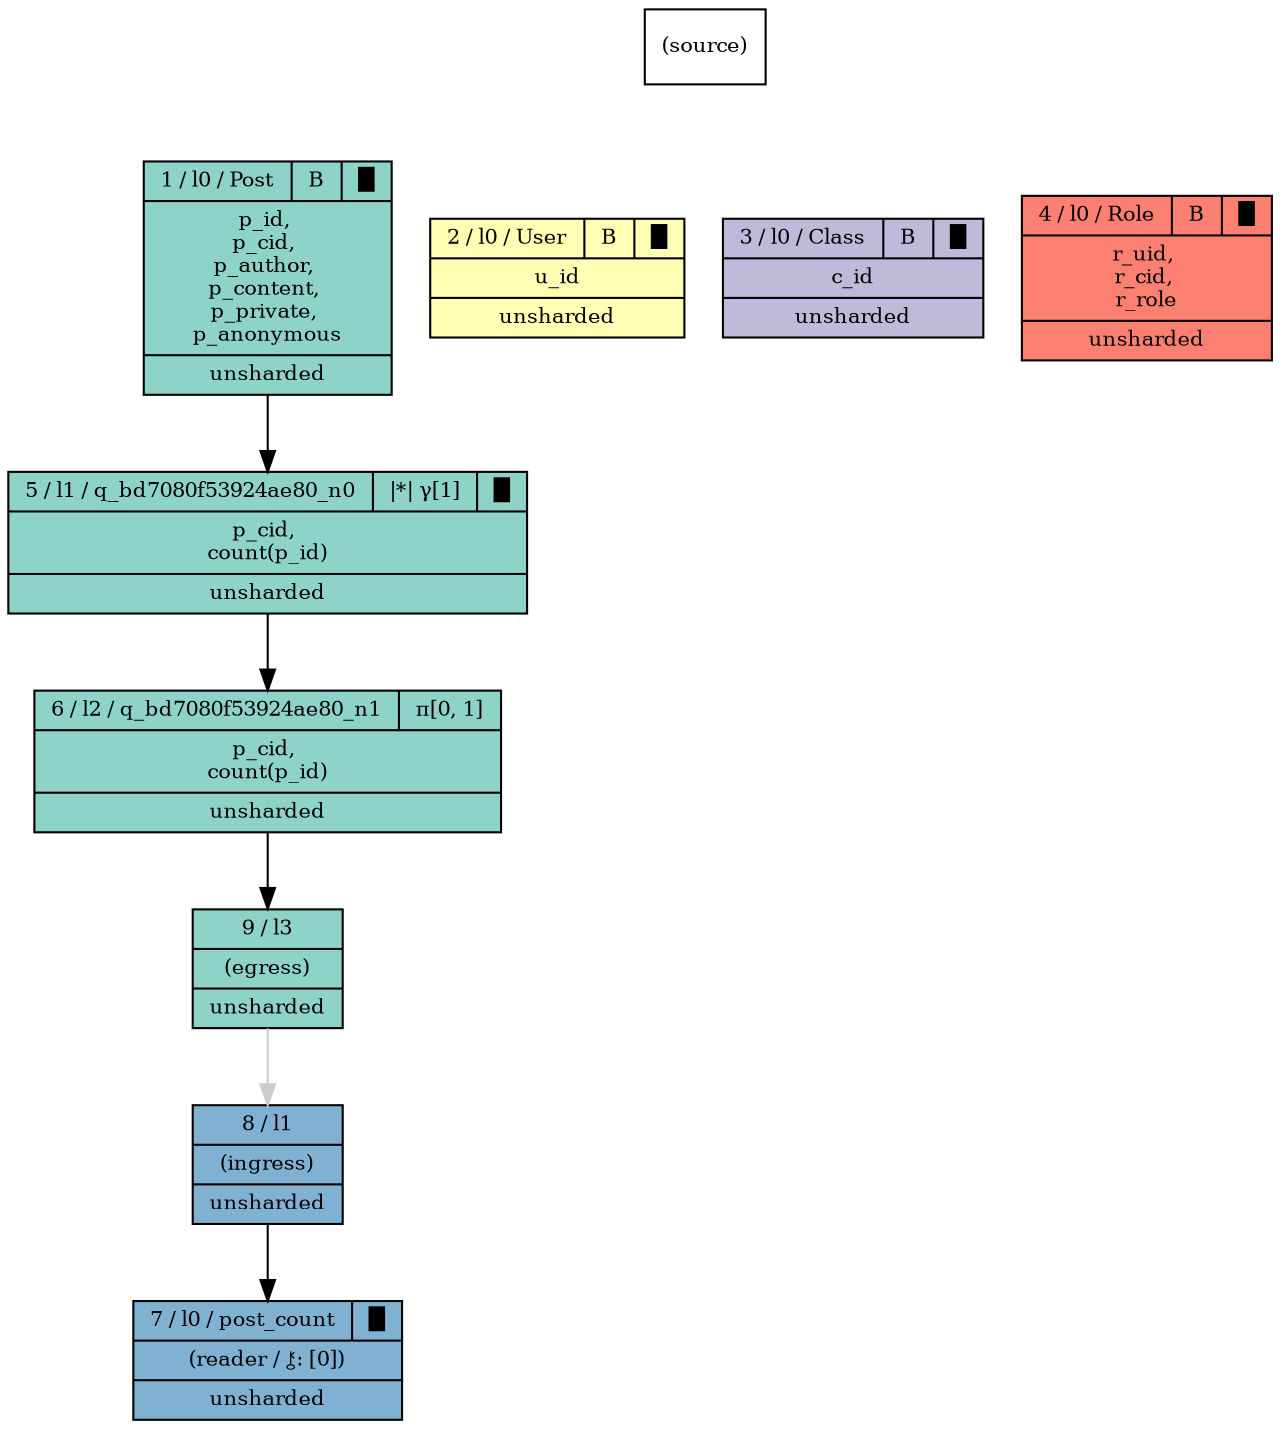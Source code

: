 digraph {{
    node [shape=record, fontsize=10]
    n0 [style="filled", fillcolor=white, label="(source)"]
    n1 [style="filled", fillcolor="/set312/1", label="{ { 1 / l0 / Post | B | █ } | p_id, \np_cid, \np_author, \np_content, \np_private, \np_anonymous | unsharded }"]
    n2 [style="filled", fillcolor="/set312/2", label="{ { 2 / l0 / User | B | █ } | u_id | unsharded }"]
    n3 [style="filled", fillcolor="/set312/3", label="{ { 3 / l0 / Class | B | █ } | c_id | unsharded }"]
    n4 [style="filled", fillcolor="/set312/4", label="{ { 4 / l0 / Role | B | █ } | r_uid, \nr_cid, \nr_role | unsharded }"]
    n5 [style="filled", fillcolor="/set312/1", label="{{ 5 / l1 / q_bd7080f53924ae80_n0 | \|*\| γ[1] | █ } | p_cid, \ncount(p_id) | unsharded }"]
    n6 [style="filled", fillcolor="/set312/1", label="{{ 6 / l2 / q_bd7080f53924ae80_n1 | π[0, 1]  } | p_cid, \ncount(p_id) | unsharded }"]
    n7 [style="filled", fillcolor="/set312/5", label="{ { 7 / l0 / post_count | █ } | (reader / ⚷: [0]) | unsharded }"]
    n8 [style="filled", fillcolor="/set312/5", label="{ { 8 / l1  } | (ingress) | unsharded }"]
    n9 [style="filled", fillcolor="/set312/1", label="{ 9 / l3 | (egress) | unsharded }"]
    n0 -> n1 [ style=invis ]
    n0 -> n2 [ style=invis ]
    n0 -> n3 [ style=invis ]
    n0 -> n4 [ style=invis ]
    n1 -> n5 [  ]
    n5 -> n6 [  ]
    n6 -> n9 [  ]
    n8 -> n7 [  ]
    n9 -> n8 [ color="#CCCCCC" ]
}}